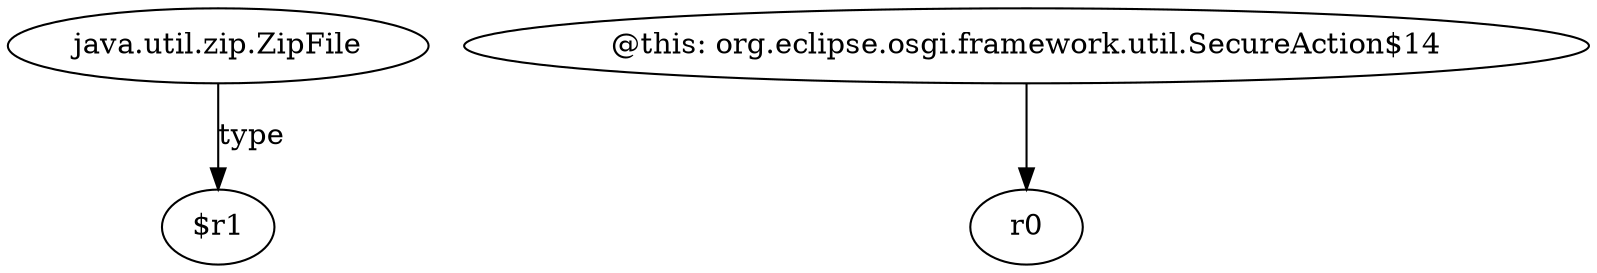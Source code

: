 digraph g {
0[label="java.util.zip.ZipFile"]
1[label="$r1"]
0->1[label="type"]
2[label="@this: org.eclipse.osgi.framework.util.SecureAction$14"]
3[label="r0"]
2->3[label=""]
}